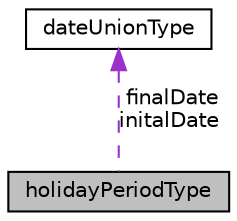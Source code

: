 digraph "holidayPeriodType"
{
  edge [fontname="Helvetica",fontsize="10",labelfontname="Helvetica",labelfontsize="10"];
  node [fontname="Helvetica",fontsize="10",shape=record];
  Node1 [label="holidayPeriodType",height=0.2,width=0.4,color="black", fillcolor="grey75", style="filled", fontcolor="black"];
  Node2 -> Node1 [dir="back",color="darkorchid3",fontsize="10",style="dashed",label=" finalDate\ninitalDate" ,fontname="Helvetica"];
  Node2 [label="dateUnionType",height=0.2,width=0.4,color="black", fillcolor="white", style="filled",URL="$uniondate_union_type.html"];
}
